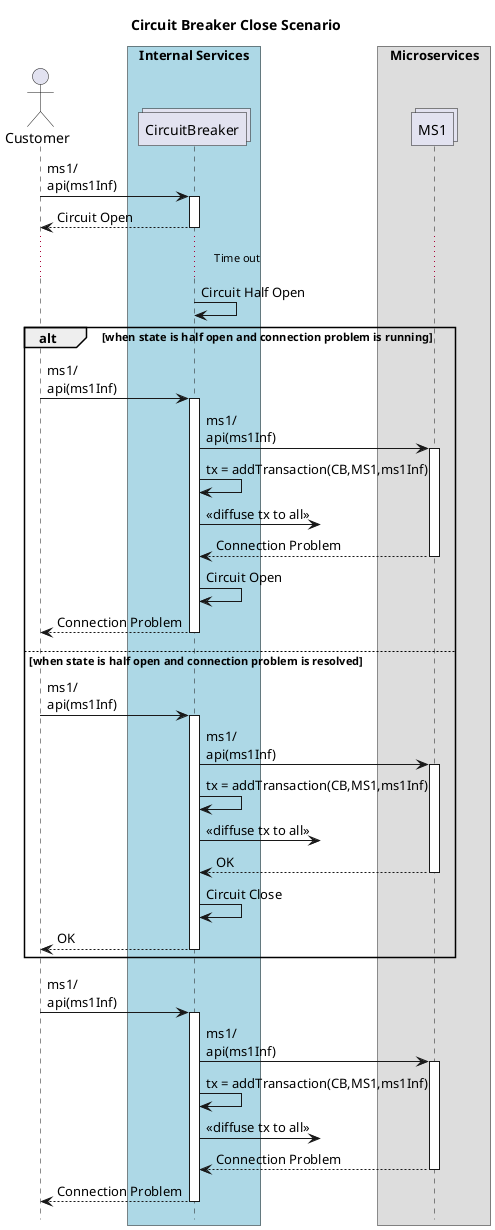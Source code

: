 @startuml CustomerRegistrationScenario
!pragma teoz true

title "Circuit Breaker Close Scenario"

hide footbox
actor Customer


box "Internal Services" #LightBlue
collections CircuitBreaker
end box

box "Microservices"
collections MS1
end box

Customer -> CircuitBreaker ++ : ms1/\napi(ms1Inf)
return Circuit Open

...Time out...
CircuitBreaker -> CircuitBreaker: Circuit Half Open

alt when state is half open and connection problem is running
Customer -> CircuitBreaker ++ : ms1/\napi(ms1Inf)
CircuitBreaker -> MS1 ++ : ms1/\napi(ms1Inf)
CircuitBreaker -> CircuitBreaker: tx = addTransaction(CB,MS1,ms1Inf)
CircuitBreaker ->? : << diffuse tx to all >>
return Connection Problem
CircuitBreaker -> CircuitBreaker: Circuit Open
return Connection Problem

else when state is half open and connection problem is resolved
Customer -> CircuitBreaker ++ : ms1/\napi(ms1Inf)
CircuitBreaker -> MS1 ++ : ms1/\napi(ms1Inf)
CircuitBreaker -> CircuitBreaker: tx = addTransaction(CB,MS1,ms1Inf)
CircuitBreaker ->? : << diffuse tx to all >>
return OK
CircuitBreaker -> CircuitBreaker: Circuit Close
return OK
end



Customer -> CircuitBreaker ++ : ms1/\napi(ms1Inf)
CircuitBreaker -> MS1 ++ : ms1/\napi(ms1Inf)
CircuitBreaker -> CircuitBreaker: tx = addTransaction(CB,MS1,ms1Inf)
CircuitBreaker ->? : << diffuse tx to all >>
return Connection Problem
return Connection Problem






@enduml